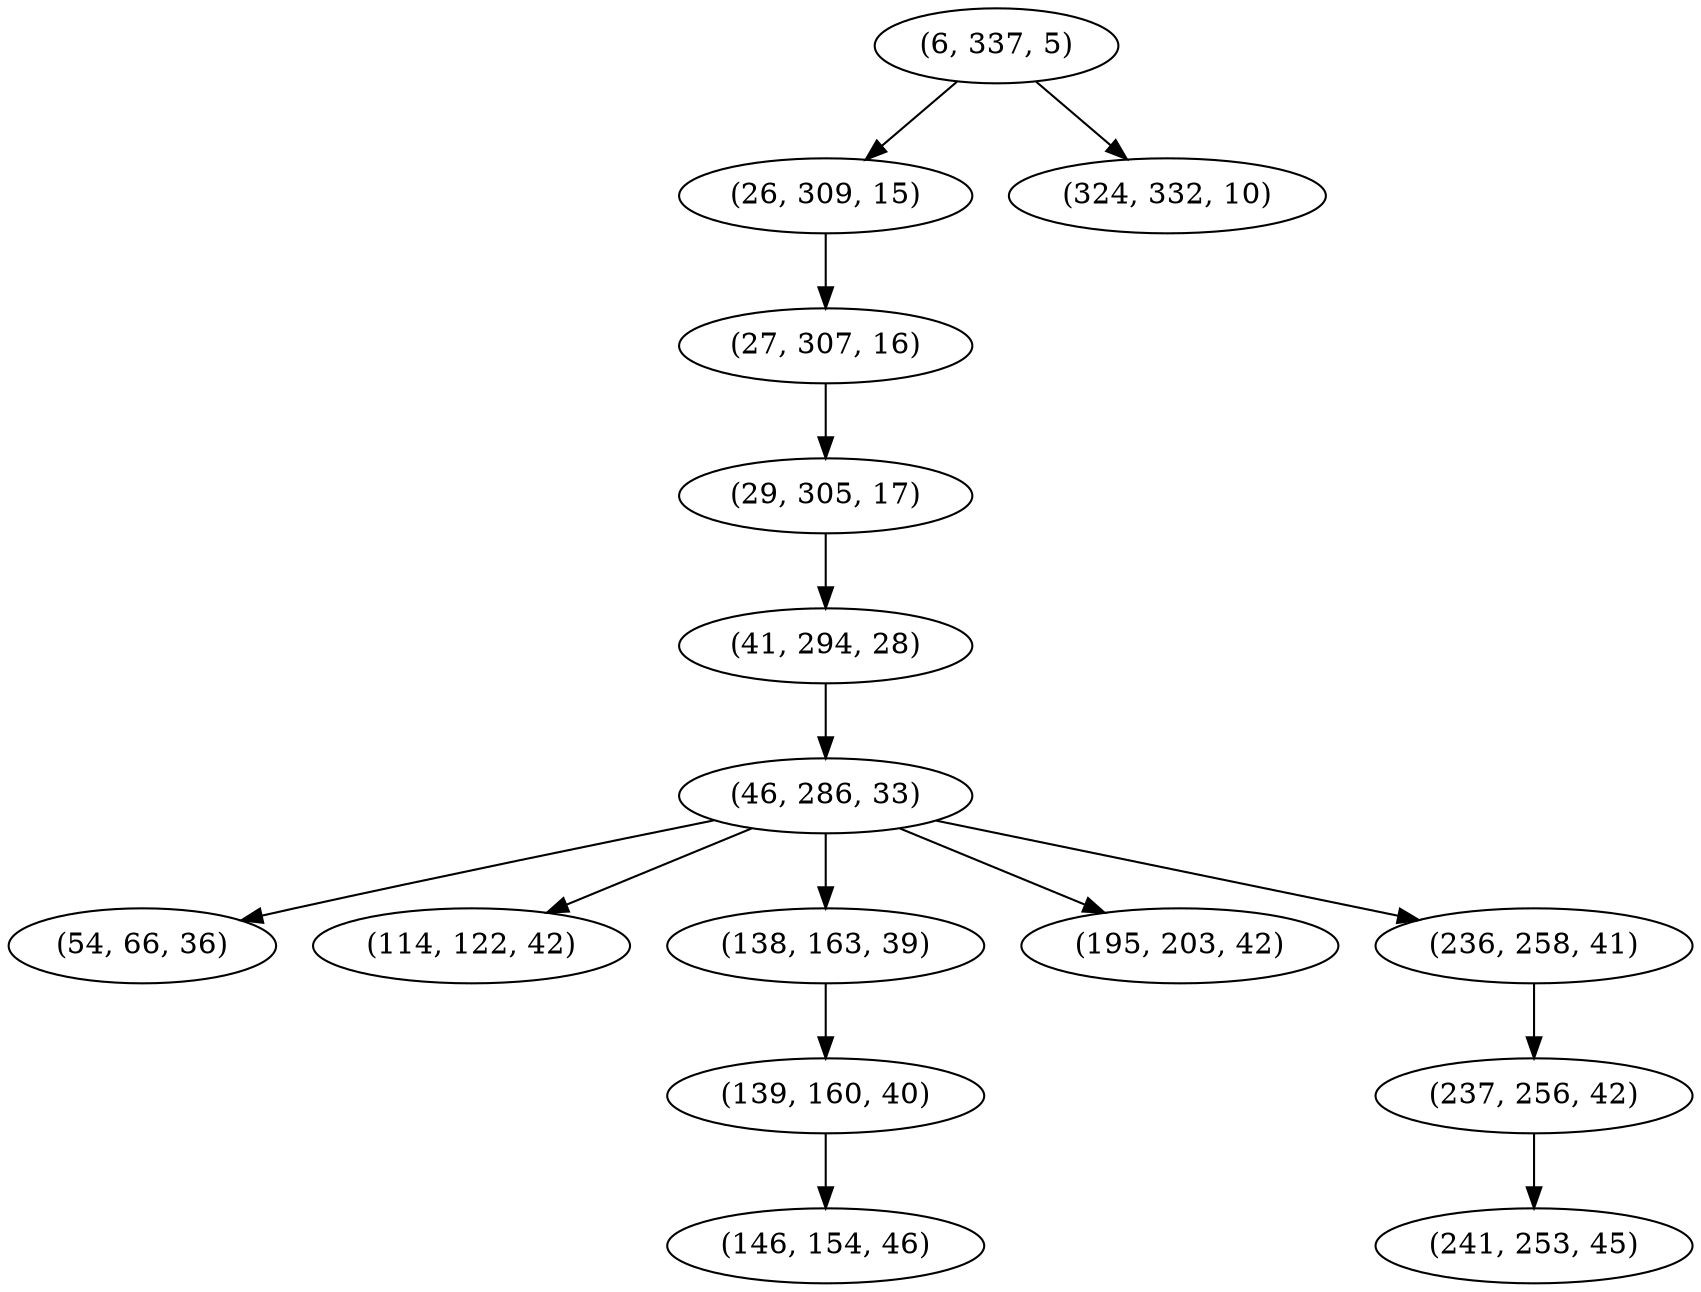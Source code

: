 digraph tree {
    "(6, 337, 5)";
    "(26, 309, 15)";
    "(27, 307, 16)";
    "(29, 305, 17)";
    "(41, 294, 28)";
    "(46, 286, 33)";
    "(54, 66, 36)";
    "(114, 122, 42)";
    "(138, 163, 39)";
    "(139, 160, 40)";
    "(146, 154, 46)";
    "(195, 203, 42)";
    "(236, 258, 41)";
    "(237, 256, 42)";
    "(241, 253, 45)";
    "(324, 332, 10)";
    "(6, 337, 5)" -> "(26, 309, 15)";
    "(6, 337, 5)" -> "(324, 332, 10)";
    "(26, 309, 15)" -> "(27, 307, 16)";
    "(27, 307, 16)" -> "(29, 305, 17)";
    "(29, 305, 17)" -> "(41, 294, 28)";
    "(41, 294, 28)" -> "(46, 286, 33)";
    "(46, 286, 33)" -> "(54, 66, 36)";
    "(46, 286, 33)" -> "(114, 122, 42)";
    "(46, 286, 33)" -> "(138, 163, 39)";
    "(46, 286, 33)" -> "(195, 203, 42)";
    "(46, 286, 33)" -> "(236, 258, 41)";
    "(138, 163, 39)" -> "(139, 160, 40)";
    "(139, 160, 40)" -> "(146, 154, 46)";
    "(236, 258, 41)" -> "(237, 256, 42)";
    "(237, 256, 42)" -> "(241, 253, 45)";
}
